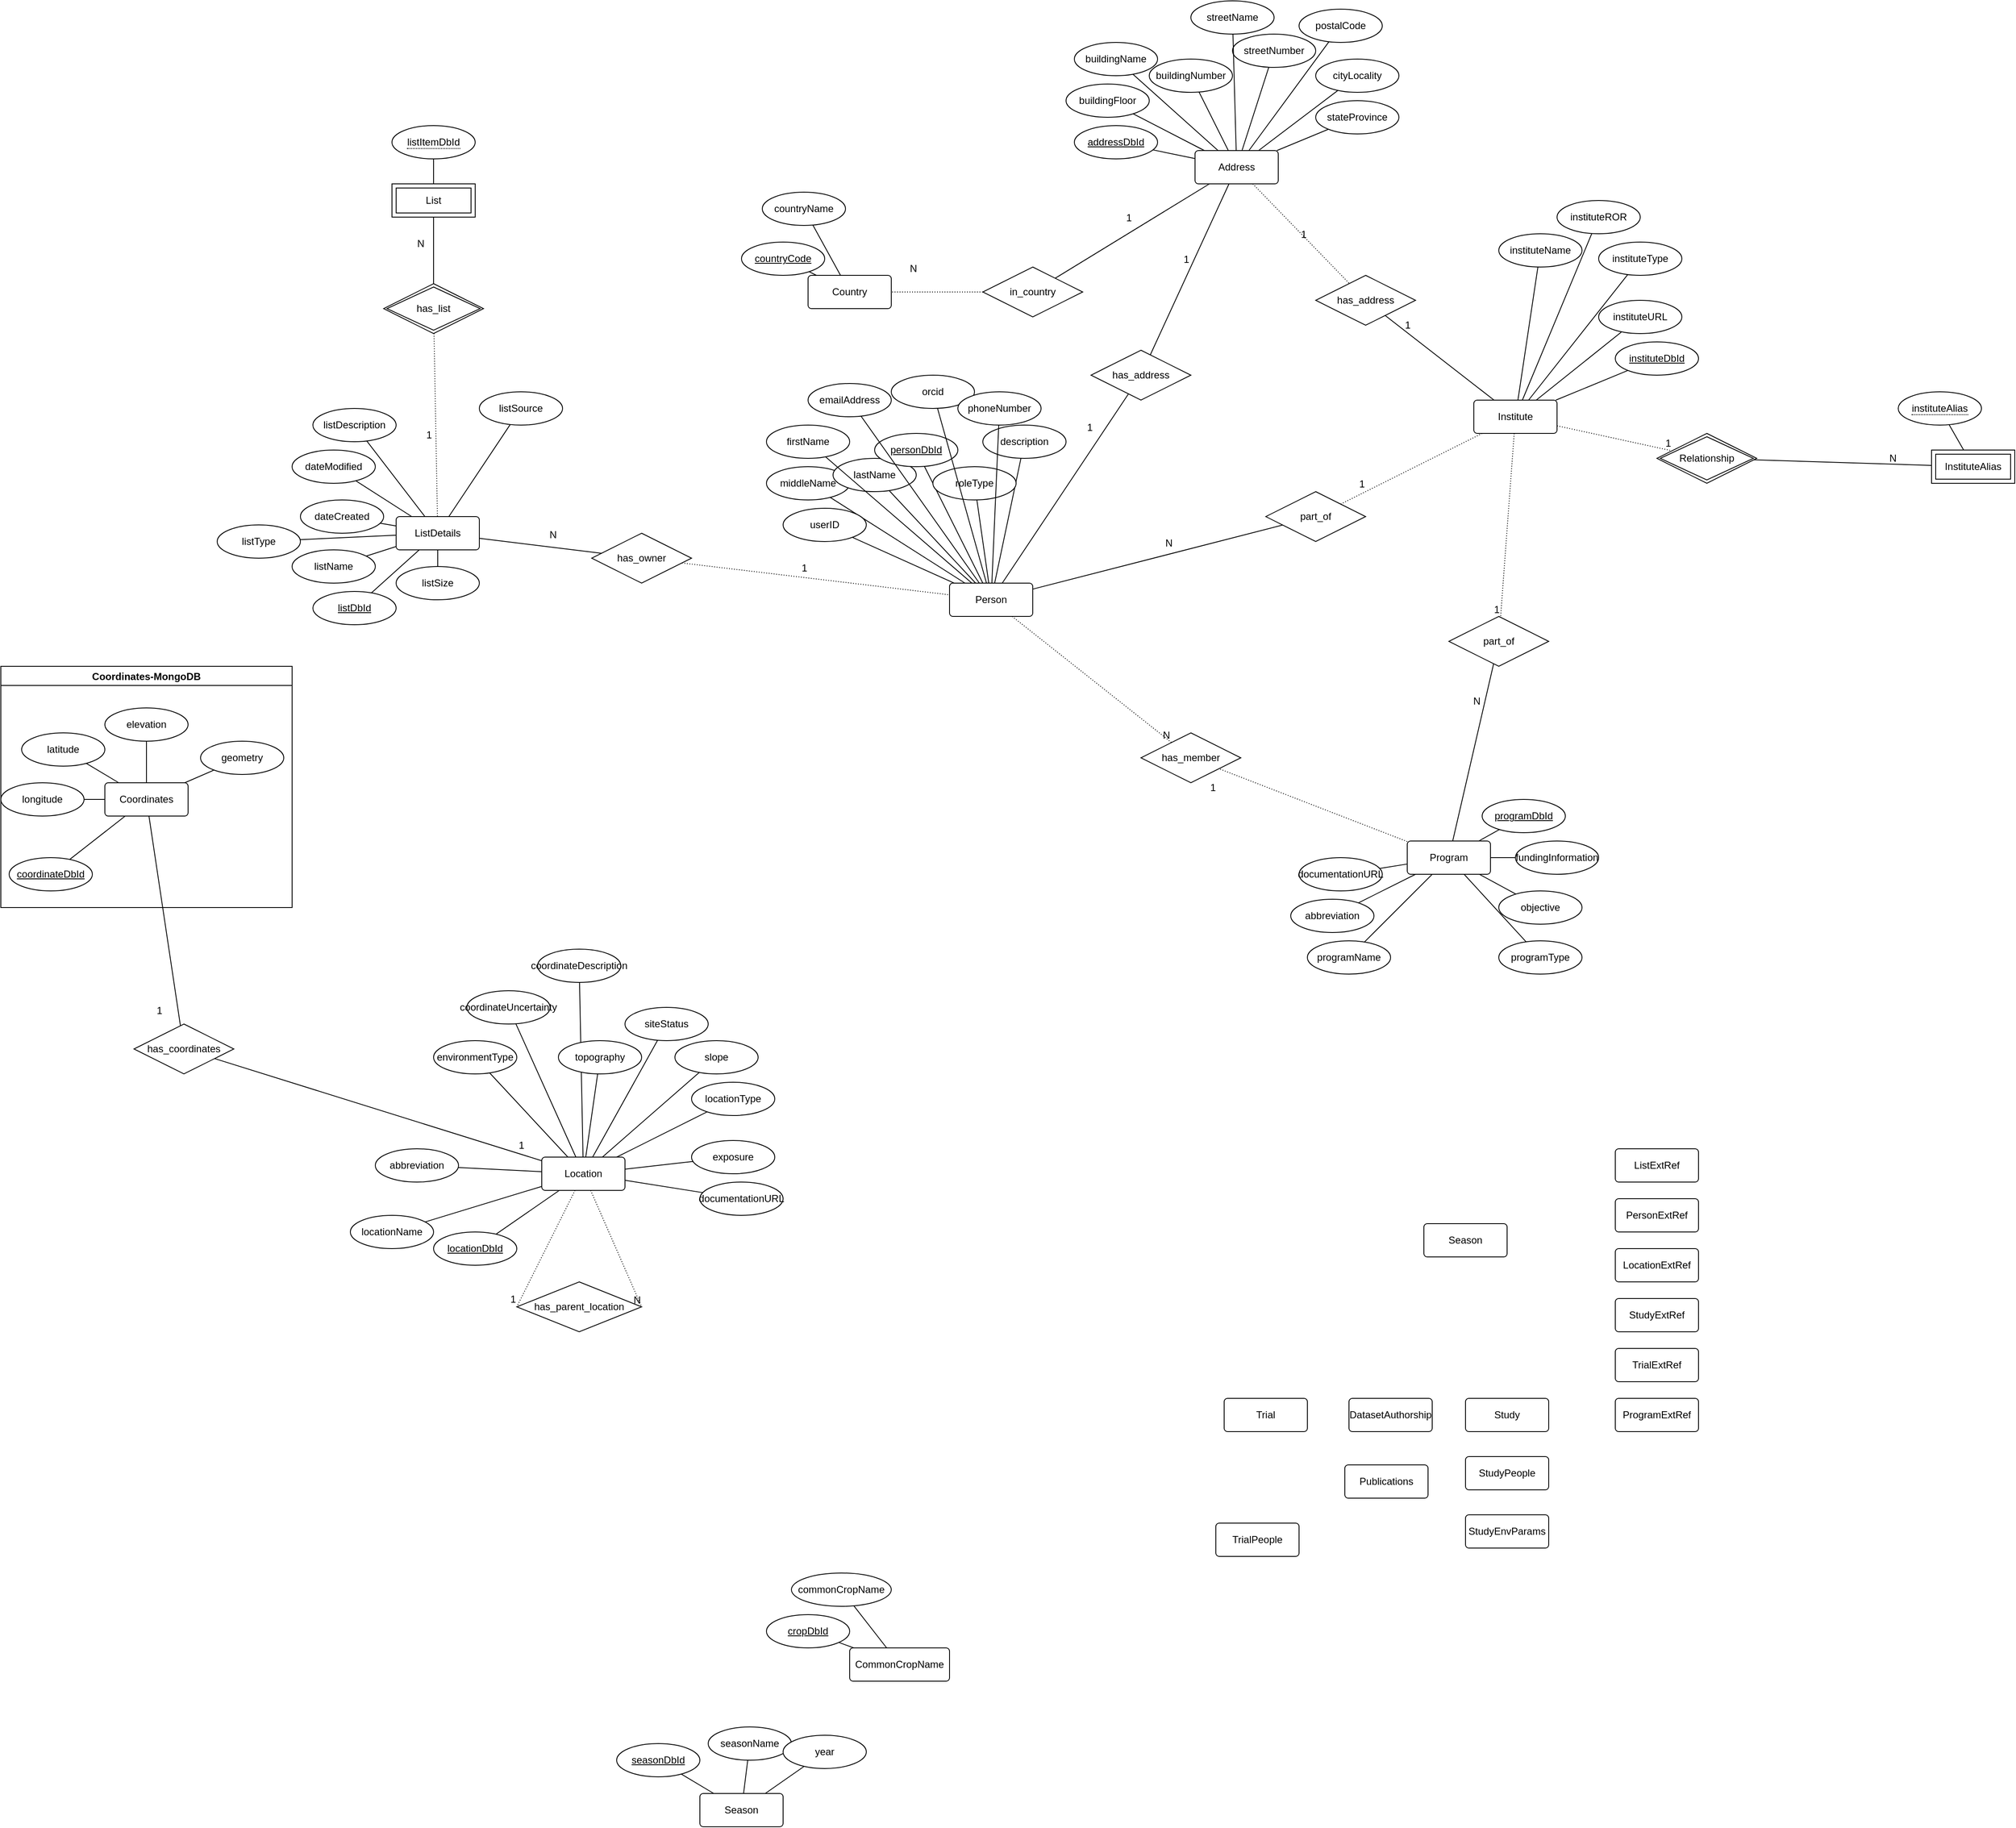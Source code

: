 <mxfile version="22.1.8" type="google">
  <diagram id="R2lEEEUBdFMjLlhIrx00" name="Page-1">
    <mxGraphModel grid="1" page="1" gridSize="10" guides="1" tooltips="1" connect="1" arrows="1" fold="1" pageScale="1" pageWidth="850" pageHeight="1100" math="0" shadow="0" extFonts="Permanent Marker^https://fonts.googleapis.com/css?family=Permanent+Marker">
      <root>
        <mxCell id="0" />
        <mxCell id="1" parent="0" />
        <mxCell id="plB8owl6oJvt0cA6A79a-11" value="PersonExtRef" style="rounded=1;arcSize=10;whiteSpace=wrap;html=1;align=center;" vertex="1" parent="1">
          <mxGeometry x="700" y="480" width="100" height="40" as="geometry" />
        </mxCell>
        <mxCell id="plB8owl6oJvt0cA6A79a-13" value="Season" style="rounded=1;arcSize=10;whiteSpace=wrap;html=1;align=center;" vertex="1" parent="1">
          <mxGeometry x="470" y="510" width="100" height="40" as="geometry" />
        </mxCell>
        <mxCell id="plB8owl6oJvt0cA6A79a-15" value="LocationExtRef" style="rounded=1;arcSize=10;whiteSpace=wrap;html=1;align=center;" vertex="1" parent="1">
          <mxGeometry x="700" y="540" width="100" height="40" as="geometry" />
        </mxCell>
        <mxCell id="plB8owl6oJvt0cA6A79a-18" value="ListExtRef" style="rounded=1;arcSize=10;whiteSpace=wrap;html=1;align=center;" vertex="1" parent="1">
          <mxGeometry x="700" y="420" width="100" height="40" as="geometry" />
        </mxCell>
        <mxCell id="plB8owl6oJvt0cA6A79a-20" value="ProgramExtRef" style="rounded=1;arcSize=10;whiteSpace=wrap;html=1;align=center;" vertex="1" parent="1">
          <mxGeometry x="700" y="720" width="100" height="40" as="geometry" />
        </mxCell>
        <mxCell id="plB8owl6oJvt0cA6A79a-22" value="Trial" style="rounded=1;arcSize=10;whiteSpace=wrap;html=1;align=center;" vertex="1" parent="1">
          <mxGeometry x="230" y="720" width="100" height="40" as="geometry" />
        </mxCell>
        <mxCell id="plB8owl6oJvt0cA6A79a-23" value="TrialExtRef" style="rounded=1;arcSize=10;whiteSpace=wrap;html=1;align=center;" vertex="1" parent="1">
          <mxGeometry x="700" y="660" width="100" height="40" as="geometry" />
        </mxCell>
        <mxCell id="plB8owl6oJvt0cA6A79a-24" value="TrialPeople" style="rounded=1;arcSize=10;whiteSpace=wrap;html=1;align=center;" vertex="1" parent="1">
          <mxGeometry x="220" y="870" width="100" height="40" as="geometry" />
        </mxCell>
        <mxCell id="plB8owl6oJvt0cA6A79a-25" value="DatasetAuthorship" style="rounded=1;arcSize=10;whiteSpace=wrap;html=1;align=center;" vertex="1" parent="1">
          <mxGeometry x="380" y="720" width="100" height="40" as="geometry" />
        </mxCell>
        <mxCell id="plB8owl6oJvt0cA6A79a-26" value="Publications" style="rounded=1;arcSize=10;whiteSpace=wrap;html=1;align=center;" vertex="1" parent="1">
          <mxGeometry x="375" y="800" width="100" height="40" as="geometry" />
        </mxCell>
        <mxCell id="plB8owl6oJvt0cA6A79a-27" value="Study" style="rounded=1;arcSize=10;whiteSpace=wrap;html=1;align=center;" vertex="1" parent="1">
          <mxGeometry x="520" y="720" width="100" height="40" as="geometry" />
        </mxCell>
        <mxCell id="plB8owl6oJvt0cA6A79a-28" value="StudyPeople" style="rounded=1;arcSize=10;whiteSpace=wrap;html=1;align=center;" vertex="1" parent="1">
          <mxGeometry x="520" y="790" width="100" height="40" as="geometry" />
        </mxCell>
        <mxCell id="plB8owl6oJvt0cA6A79a-29" value="StudyEnvParams" style="rounded=1;arcSize=10;whiteSpace=wrap;html=1;align=center;" vertex="1" parent="1">
          <mxGeometry x="520" y="860" width="100" height="40" as="geometry" />
        </mxCell>
        <mxCell id="plB8owl6oJvt0cA6A79a-30" value="StudyExtRef" style="rounded=1;arcSize=10;whiteSpace=wrap;html=1;align=center;" vertex="1" parent="1">
          <mxGeometry x="700" y="600" width="100" height="40" as="geometry" />
        </mxCell>
        <mxCell id="plB8owl6oJvt0cA6A79a-50" value="Relationship" style="shape=rhombus;double=1;perimeter=rhombusPerimeter;whiteSpace=wrap;html=1;align=center;" vertex="1" parent="1">
          <mxGeometry x="750" y="-440" width="120" height="60" as="geometry" />
        </mxCell>
        <mxCell id="plB8owl6oJvt0cA6A79a-62" value="in_country" style="shape=rhombus;perimeter=rhombusPerimeter;whiteSpace=wrap;html=1;align=center;" vertex="1" parent="1">
          <mxGeometry x="-60" y="-640" width="120" height="60" as="geometry" />
        </mxCell>
        <mxCell id="plB8owl6oJvt0cA6A79a-63" value="has_address" style="shape=rhombus;perimeter=rhombusPerimeter;whiteSpace=wrap;html=1;align=center;" vertex="1" parent="1">
          <mxGeometry x="340" y="-630" width="120" height="60" as="geometry" />
        </mxCell>
        <mxCell id="plB8owl6oJvt0cA6A79a-72" value="" style="endArrow=none;html=1;rounded=0;dashed=1;dashPattern=1 2;" edge="1" parent="1" source="plB8owl6oJvt0cA6A79a-62" target="plB8owl6oJvt0cA6A79a-1">
          <mxGeometry relative="1" as="geometry">
            <mxPoint x="22.423" y="-650.709" as="sourcePoint" />
            <mxPoint x="252.58" y="-330" as="targetPoint" />
          </mxGeometry>
        </mxCell>
        <mxCell id="plB8owl6oJvt0cA6A79a-73" value="N" style="resizable=0;html=1;whiteSpace=wrap;align=right;verticalAlign=bottom;" connectable="0" vertex="1" parent="plB8owl6oJvt0cA6A79a-72">
          <mxGeometry x="1" relative="1" as="geometry">
            <mxPoint x="32" y="-20" as="offset" />
          </mxGeometry>
        </mxCell>
        <mxCell id="plB8owl6oJvt0cA6A79a-74" value="" style="endArrow=none;html=1;rounded=0;" edge="1" parent="1" source="plB8owl6oJvt0cA6A79a-62" target="plB8owl6oJvt0cA6A79a-60">
          <mxGeometry relative="1" as="geometry">
            <mxPoint x="340" y="-140" as="sourcePoint" />
            <mxPoint x="500" y="-140" as="targetPoint" />
          </mxGeometry>
        </mxCell>
        <mxCell id="plB8owl6oJvt0cA6A79a-75" value="1" style="resizable=0;html=1;whiteSpace=wrap;align=right;verticalAlign=bottom;" connectable="0" vertex="1" parent="plB8owl6oJvt0cA6A79a-74">
          <mxGeometry x="1" relative="1" as="geometry">
            <mxPoint x="-92" y="50" as="offset" />
          </mxGeometry>
        </mxCell>
        <mxCell id="plB8owl6oJvt0cA6A79a-76" value="" style="endArrow=none;html=1;rounded=0;" edge="1" parent="1" source="plB8owl6oJvt0cA6A79a-50" target="plB8owl6oJvt0cA6A79a-49">
          <mxGeometry relative="1" as="geometry">
            <mxPoint x="820" y="-410.5" as="sourcePoint" />
            <mxPoint x="970" y="-410.5" as="targetPoint" />
          </mxGeometry>
        </mxCell>
        <mxCell id="plB8owl6oJvt0cA6A79a-77" value="N" style="resizable=0;html=1;whiteSpace=wrap;align=right;verticalAlign=bottom;" connectable="0" vertex="1" parent="plB8owl6oJvt0cA6A79a-76">
          <mxGeometry x="1" relative="1" as="geometry">
            <mxPoint x="-40" as="offset" />
          </mxGeometry>
        </mxCell>
        <mxCell id="plB8owl6oJvt0cA6A79a-78" value="" style="endArrow=none;html=1;rounded=0;dashed=1;dashPattern=1 2;" edge="1" parent="1" source="plB8owl6oJvt0cA6A79a-7" target="plB8owl6oJvt0cA6A79a-50">
          <mxGeometry relative="1" as="geometry">
            <mxPoint x="340" y="-140" as="sourcePoint" />
            <mxPoint x="500" y="-140" as="targetPoint" />
          </mxGeometry>
        </mxCell>
        <mxCell id="plB8owl6oJvt0cA6A79a-79" value="1" style="resizable=0;html=1;whiteSpace=wrap;align=right;verticalAlign=bottom;" connectable="0" vertex="1" parent="plB8owl6oJvt0cA6A79a-78">
          <mxGeometry x="1" relative="1" as="geometry" />
        </mxCell>
        <mxCell id="plB8owl6oJvt0cA6A79a-93" value="" style="endArrow=none;html=1;rounded=0;" edge="1" parent="1" source="plB8owl6oJvt0cA6A79a-10" target="plB8owl6oJvt0cA6A79a-125">
          <mxGeometry relative="1" as="geometry">
            <mxPoint x="194" y="-553" as="sourcePoint" />
            <mxPoint x="140" y="-530" as="targetPoint" />
          </mxGeometry>
        </mxCell>
        <mxCell id="plB8owl6oJvt0cA6A79a-94" value="1" style="resizable=0;html=1;whiteSpace=wrap;align=right;verticalAlign=bottom;" connectable="0" vertex="1" parent="plB8owl6oJvt0cA6A79a-93">
          <mxGeometry x="1" relative="1" as="geometry">
            <mxPoint x="-42" y="49" as="offset" />
          </mxGeometry>
        </mxCell>
        <mxCell id="plB8owl6oJvt0cA6A79a-95" value="" style="endArrow=none;html=1;rounded=0;" edge="1" parent="1" source="plB8owl6oJvt0cA6A79a-7" target="plB8owl6oJvt0cA6A79a-63">
          <mxGeometry relative="1" as="geometry">
            <mxPoint x="403" y="-586" as="sourcePoint" />
            <mxPoint x="298" y="-650" as="targetPoint" />
          </mxGeometry>
        </mxCell>
        <mxCell id="plB8owl6oJvt0cA6A79a-96" value="1" style="resizable=0;html=1;whiteSpace=wrap;align=right;verticalAlign=bottom;" connectable="0" vertex="1" parent="plB8owl6oJvt0cA6A79a-95">
          <mxGeometry x="1" relative="1" as="geometry">
            <mxPoint x="32" y="20" as="offset" />
          </mxGeometry>
        </mxCell>
        <mxCell id="plB8owl6oJvt0cA6A79a-111" value="" style="endArrow=none;html=1;rounded=0;dashed=1;dashPattern=1 2;" edge="1" parent="1" source="plB8owl6oJvt0cA6A79a-60" target="plB8owl6oJvt0cA6A79a-63">
          <mxGeometry relative="1" as="geometry">
            <mxPoint x="340" y="-50" as="sourcePoint" />
            <mxPoint x="350" y="-520" as="targetPoint" />
          </mxGeometry>
        </mxCell>
        <mxCell id="plB8owl6oJvt0cA6A79a-112" value="1" style="resizable=0;html=1;whiteSpace=wrap;align=right;verticalAlign=bottom;" connectable="0" vertex="1" parent="plB8owl6oJvt0cA6A79a-111">
          <mxGeometry x="1" relative="1" as="geometry">
            <mxPoint x="-50" y="-50" as="offset" />
          </mxGeometry>
        </mxCell>
        <mxCell id="plB8owl6oJvt0cA6A79a-124" value="part_of" style="shape=rhombus;perimeter=rhombusPerimeter;whiteSpace=wrap;html=1;align=center;" vertex="1" parent="1">
          <mxGeometry x="280" y="-370" width="120" height="60" as="geometry" />
        </mxCell>
        <mxCell id="plB8owl6oJvt0cA6A79a-125" value="has_address" style="shape=rhombus;perimeter=rhombusPerimeter;whiteSpace=wrap;html=1;align=center;" vertex="1" parent="1">
          <mxGeometry x="70" y="-540" width="120" height="60" as="geometry" />
        </mxCell>
        <mxCell id="plB8owl6oJvt0cA6A79a-126" value="" style="endArrow=none;html=1;rounded=0;" edge="1" parent="1" source="plB8owl6oJvt0cA6A79a-125" target="plB8owl6oJvt0cA6A79a-60">
          <mxGeometry relative="1" as="geometry">
            <mxPoint x="107" y="-440" as="sourcePoint" />
            <mxPoint x="182" y="-529" as="targetPoint" />
          </mxGeometry>
        </mxCell>
        <mxCell id="plB8owl6oJvt0cA6A79a-127" value="1" style="resizable=0;html=1;whiteSpace=wrap;align=right;verticalAlign=bottom;" connectable="0" vertex="1" parent="plB8owl6oJvt0cA6A79a-126">
          <mxGeometry x="1" relative="1" as="geometry">
            <mxPoint x="-46" y="100" as="offset" />
          </mxGeometry>
        </mxCell>
        <mxCell id="plB8owl6oJvt0cA6A79a-130" value="" style="endArrow=none;html=1;rounded=0;" edge="1" parent="1" source="plB8owl6oJvt0cA6A79a-10" target="plB8owl6oJvt0cA6A79a-124">
          <mxGeometry relative="1" as="geometry">
            <mxPoint x="160" y="-80" as="sourcePoint" />
            <mxPoint x="320" y="-80" as="targetPoint" />
          </mxGeometry>
        </mxCell>
        <mxCell id="plB8owl6oJvt0cA6A79a-131" value="N" style="resizable=0;html=1;whiteSpace=wrap;align=right;verticalAlign=bottom;" connectable="0" vertex="1" parent="plB8owl6oJvt0cA6A79a-130">
          <mxGeometry x="1" relative="1" as="geometry">
            <mxPoint x="-131" y="30" as="offset" />
          </mxGeometry>
        </mxCell>
        <mxCell id="plB8owl6oJvt0cA6A79a-182" value="has_coordinates" style="shape=rhombus;perimeter=rhombusPerimeter;whiteSpace=wrap;html=1;align=center;" vertex="1" parent="1">
          <mxGeometry x="-1080" y="270" width="120" height="60" as="geometry" />
        </mxCell>
        <mxCell id="plB8owl6oJvt0cA6A79a-183" value="" style="endArrow=none;html=1;rounded=0;" edge="1" parent="1" source="plB8owl6oJvt0cA6A79a-182" target="plB8owl6oJvt0cA6A79a-14">
          <mxGeometry relative="1" as="geometry">
            <mxPoint x="-740" y="100" as="sourcePoint" />
            <mxPoint x="-580" y="100" as="targetPoint" />
          </mxGeometry>
        </mxCell>
        <mxCell id="plB8owl6oJvt0cA6A79a-184" value="1" style="resizable=0;html=1;whiteSpace=wrap;align=right;verticalAlign=bottom;" connectable="0" vertex="1" parent="plB8owl6oJvt0cA6A79a-183">
          <mxGeometry x="1" relative="1" as="geometry">
            <mxPoint x="-20" y="-10" as="offset" />
          </mxGeometry>
        </mxCell>
        <mxCell id="plB8owl6oJvt0cA6A79a-185" value="" style="endArrow=none;html=1;rounded=0;" edge="1" parent="1" source="plB8owl6oJvt0cA6A79a-156" target="plB8owl6oJvt0cA6A79a-182">
          <mxGeometry relative="1" as="geometry">
            <mxPoint x="-757" y="353" as="sourcePoint" />
            <mxPoint x="-590" y="420" as="targetPoint" />
          </mxGeometry>
        </mxCell>
        <mxCell id="plB8owl6oJvt0cA6A79a-186" value="1" style="resizable=0;html=1;whiteSpace=wrap;align=right;verticalAlign=bottom;" connectable="0" vertex="1" parent="plB8owl6oJvt0cA6A79a-185">
          <mxGeometry x="1" relative="1" as="geometry">
            <mxPoint x="-20" y="-10" as="offset" />
          </mxGeometry>
        </mxCell>
        <mxCell id="plB8owl6oJvt0cA6A79a-187" value="Coordinates-MongoDB" style="swimlane;" vertex="1" parent="1">
          <mxGeometry x="-1240" y="-160" width="350" height="290" as="geometry" />
        </mxCell>
        <mxCell id="plB8owl6oJvt0cA6A79a-156" value="Coordinates" style="rounded=1;arcSize=10;whiteSpace=wrap;html=1;align=center;" vertex="1" parent="plB8owl6oJvt0cA6A79a-187">
          <mxGeometry x="125" y="140" width="100" height="40" as="geometry" />
        </mxCell>
        <mxCell id="plB8owl6oJvt0cA6A79a-157" value="coordinateDbId" style="ellipse;whiteSpace=wrap;html=1;align=center;fontStyle=4;" vertex="1" parent="plB8owl6oJvt0cA6A79a-187">
          <mxGeometry x="10" y="230" width="100" height="40" as="geometry" />
        </mxCell>
        <mxCell id="plB8owl6oJvt0cA6A79a-177" value="" style="endArrow=none;html=1;rounded=0;" edge="1" parent="plB8owl6oJvt0cA6A79a-187" source="plB8owl6oJvt0cA6A79a-156" target="plB8owl6oJvt0cA6A79a-157">
          <mxGeometry relative="1" as="geometry">
            <mxPoint x="-292" y="530" as="sourcePoint" />
            <mxPoint x="-198" y="760" as="targetPoint" />
          </mxGeometry>
        </mxCell>
        <mxCell id="plB8owl6oJvt0cA6A79a-152" value="longitude" style="ellipse;whiteSpace=wrap;html=1;align=center;" vertex="1" parent="plB8owl6oJvt0cA6A79a-187">
          <mxGeometry y="140" width="100" height="40" as="geometry" />
        </mxCell>
        <mxCell id="plB8owl6oJvt0cA6A79a-178" value="" style="endArrow=none;html=1;rounded=0;" edge="1" parent="plB8owl6oJvt0cA6A79a-187" source="plB8owl6oJvt0cA6A79a-156" target="plB8owl6oJvt0cA6A79a-152">
          <mxGeometry relative="1" as="geometry">
            <mxPoint x="140" y="450" as="sourcePoint" />
            <mxPoint x="100" y="450" as="targetPoint" />
          </mxGeometry>
        </mxCell>
        <mxCell id="plB8owl6oJvt0cA6A79a-158" value="latitude" style="ellipse;whiteSpace=wrap;html=1;align=center;" vertex="1" parent="plB8owl6oJvt0cA6A79a-187">
          <mxGeometry x="25" y="80" width="100" height="40" as="geometry" />
        </mxCell>
        <mxCell id="plB8owl6oJvt0cA6A79a-179" value="" style="endArrow=none;html=1;rounded=0;" edge="1" parent="plB8owl6oJvt0cA6A79a-187" source="plB8owl6oJvt0cA6A79a-156" target="plB8owl6oJvt0cA6A79a-158">
          <mxGeometry relative="1" as="geometry">
            <mxPoint x="150" y="460" as="sourcePoint" />
            <mxPoint x="110" y="460" as="targetPoint" />
          </mxGeometry>
        </mxCell>
        <mxCell id="plB8owl6oJvt0cA6A79a-159" value="elevation" style="ellipse;whiteSpace=wrap;html=1;align=center;" vertex="1" parent="plB8owl6oJvt0cA6A79a-187">
          <mxGeometry x="125" y="50" width="100" height="40" as="geometry" />
        </mxCell>
        <mxCell id="plB8owl6oJvt0cA6A79a-180" value="" style="endArrow=none;html=1;rounded=0;" edge="1" parent="plB8owl6oJvt0cA6A79a-187" source="plB8owl6oJvt0cA6A79a-156" target="plB8owl6oJvt0cA6A79a-159">
          <mxGeometry relative="1" as="geometry">
            <mxPoint x="210" y="470" as="sourcePoint" />
            <mxPoint x="170" y="470" as="targetPoint" />
          </mxGeometry>
        </mxCell>
        <mxCell id="plB8owl6oJvt0cA6A79a-160" value="geometry" style="ellipse;whiteSpace=wrap;html=1;align=center;" vertex="1" parent="plB8owl6oJvt0cA6A79a-187">
          <mxGeometry x="240" y="90" width="100" height="40" as="geometry" />
        </mxCell>
        <mxCell id="plB8owl6oJvt0cA6A79a-181" value="" style="endArrow=none;html=1;rounded=0;" edge="1" parent="plB8owl6oJvt0cA6A79a-187" source="plB8owl6oJvt0cA6A79a-160" target="plB8owl6oJvt0cA6A79a-156">
          <mxGeometry relative="1" as="geometry">
            <mxPoint x="220" y="480" as="sourcePoint" />
            <mxPoint x="180" y="480" as="targetPoint" />
          </mxGeometry>
        </mxCell>
        <mxCell id="plB8owl6oJvt0cA6A79a-189" value="" style="group" connectable="0" vertex="1" parent="1">
          <mxGeometry x="-820" y="150" width="520" height="490" as="geometry" />
        </mxCell>
        <mxCell id="plB8owl6oJvt0cA6A79a-14" value="Location" style="rounded=1;arcSize=10;whiteSpace=wrap;html=1;align=center;" vertex="1" parent="plB8owl6oJvt0cA6A79a-189">
          <mxGeometry x="230" y="280" width="100" height="40" as="geometry" />
        </mxCell>
        <mxCell id="plB8owl6oJvt0cA6A79a-141" value="locationDbId" style="ellipse;whiteSpace=wrap;html=1;align=center;fontStyle=4;" vertex="1" parent="plB8owl6oJvt0cA6A79a-189">
          <mxGeometry x="100" y="370" width="100" height="40" as="geometry" />
        </mxCell>
        <mxCell id="plB8owl6oJvt0cA6A79a-142" value="locationName" style="ellipse;whiteSpace=wrap;html=1;align=center;" vertex="1" parent="plB8owl6oJvt0cA6A79a-189">
          <mxGeometry y="350" width="100" height="40" as="geometry" />
        </mxCell>
        <mxCell id="plB8owl6oJvt0cA6A79a-143" value="abbreviation" style="ellipse;whiteSpace=wrap;html=1;align=center;" vertex="1" parent="plB8owl6oJvt0cA6A79a-189">
          <mxGeometry x="30" y="270" width="100" height="40" as="geometry" />
        </mxCell>
        <mxCell id="plB8owl6oJvt0cA6A79a-144" value="coordinateDescription" style="ellipse;whiteSpace=wrap;html=1;align=center;" vertex="1" parent="plB8owl6oJvt0cA6A79a-189">
          <mxGeometry x="225" y="30" width="100" height="40" as="geometry" />
        </mxCell>
        <mxCell id="plB8owl6oJvt0cA6A79a-146" value="slope" style="ellipse;whiteSpace=wrap;html=1;align=center;" vertex="1" parent="plB8owl6oJvt0cA6A79a-189">
          <mxGeometry x="390" y="140" width="100" height="40" as="geometry" />
        </mxCell>
        <mxCell id="plB8owl6oJvt0cA6A79a-147" value="siteStatus" style="ellipse;whiteSpace=wrap;html=1;align=center;" vertex="1" parent="plB8owl6oJvt0cA6A79a-189">
          <mxGeometry x="330" y="100" width="100" height="40" as="geometry" />
        </mxCell>
        <mxCell id="plB8owl6oJvt0cA6A79a-148" value="locationType" style="ellipse;whiteSpace=wrap;html=1;align=center;" vertex="1" parent="plB8owl6oJvt0cA6A79a-189">
          <mxGeometry x="410" y="190" width="100" height="40" as="geometry" />
        </mxCell>
        <mxCell id="plB8owl6oJvt0cA6A79a-149" value="exposure" style="ellipse;whiteSpace=wrap;html=1;align=center;" vertex="1" parent="plB8owl6oJvt0cA6A79a-189">
          <mxGeometry x="410" y="260" width="100" height="40" as="geometry" />
        </mxCell>
        <mxCell id="plB8owl6oJvt0cA6A79a-150" value="environmentType" style="ellipse;whiteSpace=wrap;html=1;align=center;" vertex="1" parent="plB8owl6oJvt0cA6A79a-189">
          <mxGeometry x="100" y="140" width="100" height="40" as="geometry" />
        </mxCell>
        <mxCell id="plB8owl6oJvt0cA6A79a-151" value="documentationURL" style="ellipse;whiteSpace=wrap;html=1;align=center;" vertex="1" parent="plB8owl6oJvt0cA6A79a-189">
          <mxGeometry x="420" y="310" width="100" height="40" as="geometry" />
        </mxCell>
        <mxCell id="plB8owl6oJvt0cA6A79a-153" value="coordinateUncertainty" style="ellipse;whiteSpace=wrap;html=1;align=center;" vertex="1" parent="plB8owl6oJvt0cA6A79a-189">
          <mxGeometry x="140" y="80" width="100" height="40" as="geometry" />
        </mxCell>
        <mxCell id="plB8owl6oJvt0cA6A79a-154" value="has_parent_location" style="shape=rhombus;perimeter=rhombusPerimeter;whiteSpace=wrap;html=1;align=center;" vertex="1" parent="plB8owl6oJvt0cA6A79a-189">
          <mxGeometry x="200" y="430" width="150" height="60" as="geometry" />
        </mxCell>
        <mxCell id="plB8owl6oJvt0cA6A79a-161" value="" style="endArrow=none;html=1;rounded=0;" edge="1" parent="plB8owl6oJvt0cA6A79a-189" source="plB8owl6oJvt0cA6A79a-141" target="plB8owl6oJvt0cA6A79a-14">
          <mxGeometry relative="1" as="geometry">
            <mxPoint x="218" y="-273" as="sourcePoint" />
            <mxPoint x="257" y="-250" as="targetPoint" />
          </mxGeometry>
        </mxCell>
        <mxCell id="plB8owl6oJvt0cA6A79a-162" value="" style="endArrow=none;html=1;rounded=0;" edge="1" parent="plB8owl6oJvt0cA6A79a-189" source="plB8owl6oJvt0cA6A79a-142" target="plB8owl6oJvt0cA6A79a-14">
          <mxGeometry relative="1" as="geometry">
            <mxPoint x="160" y="272" as="sourcePoint" />
            <mxPoint x="240" y="295" as="targetPoint" />
          </mxGeometry>
        </mxCell>
        <mxCell id="plB8owl6oJvt0cA6A79a-163" value="" style="endArrow=none;html=1;rounded=0;" edge="1" parent="plB8owl6oJvt0cA6A79a-189" source="plB8owl6oJvt0cA6A79a-143" target="plB8owl6oJvt0cA6A79a-14">
          <mxGeometry relative="1" as="geometry">
            <mxPoint x="155" y="217" as="sourcePoint" />
            <mxPoint x="261" y="290" as="targetPoint" />
          </mxGeometry>
        </mxCell>
        <mxCell id="plB8owl6oJvt0cA6A79a-164" value="" style="endArrow=none;html=1;rounded=0;" edge="1" parent="plB8owl6oJvt0cA6A79a-189" source="plB8owl6oJvt0cA6A79a-144" target="plB8owl6oJvt0cA6A79a-14">
          <mxGeometry relative="1" as="geometry">
            <mxPoint x="157" y="159" as="sourcePoint" />
            <mxPoint x="272" y="290" as="targetPoint" />
          </mxGeometry>
        </mxCell>
        <mxCell id="plB8owl6oJvt0cA6A79a-165" value="" style="endArrow=none;html=1;rounded=0;" edge="1" parent="plB8owl6oJvt0cA6A79a-189" source="plB8owl6oJvt0cA6A79a-149" target="plB8owl6oJvt0cA6A79a-14">
          <mxGeometry relative="1" as="geometry">
            <mxPoint x="199" y="100" as="sourcePoint" />
            <mxPoint x="281" y="290" as="targetPoint" />
          </mxGeometry>
        </mxCell>
        <mxCell id="plB8owl6oJvt0cA6A79a-166" value="" style="endArrow=none;html=1;rounded=0;" edge="1" parent="plB8owl6oJvt0cA6A79a-189" source="plB8owl6oJvt0cA6A79a-153" target="plB8owl6oJvt0cA6A79a-14">
          <mxGeometry relative="1" as="geometry">
            <mxPoint x="272" y="160" as="sourcePoint" />
            <mxPoint x="288" y="290" as="targetPoint" />
          </mxGeometry>
        </mxCell>
        <mxCell id="plB8owl6oJvt0cA6A79a-167" value="" style="endArrow=none;html=1;rounded=0;" edge="1" parent="plB8owl6oJvt0cA6A79a-189" source="plB8owl6oJvt0cA6A79a-151" target="plB8owl6oJvt0cA6A79a-14">
          <mxGeometry relative="1" as="geometry">
            <mxPoint x="271" y="60" as="sourcePoint" />
            <mxPoint x="289" y="290" as="targetPoint" />
          </mxGeometry>
        </mxCell>
        <mxCell id="plB8owl6oJvt0cA6A79a-168" value="" style="endArrow=none;html=1;rounded=0;" edge="1" parent="plB8owl6oJvt0cA6A79a-189" source="plB8owl6oJvt0cA6A79a-150" target="plB8owl6oJvt0cA6A79a-14">
          <mxGeometry relative="1" as="geometry">
            <mxPoint x="326" y="110" as="sourcePoint" />
            <mxPoint x="294" y="290" as="targetPoint" />
          </mxGeometry>
        </mxCell>
        <mxCell id="plB8owl6oJvt0cA6A79a-170" value="" style="endArrow=none;html=1;rounded=0;" edge="1" parent="plB8owl6oJvt0cA6A79a-189" source="plB8owl6oJvt0cA6A79a-147" target="plB8owl6oJvt0cA6A79a-14">
          <mxGeometry relative="1" as="geometry">
            <mxPoint x="384" y="247" as="sourcePoint" />
            <mxPoint x="320" y="290" as="targetPoint" />
          </mxGeometry>
        </mxCell>
        <mxCell id="plB8owl6oJvt0cA6A79a-171" value="" style="endArrow=none;html=1;rounded=0;" edge="1" parent="plB8owl6oJvt0cA6A79a-189" source="plB8owl6oJvt0cA6A79a-146" target="plB8owl6oJvt0cA6A79a-14">
          <mxGeometry relative="1" as="geometry">
            <mxPoint x="542" y="223" as="sourcePoint" />
            <mxPoint x="340" y="293" as="targetPoint" />
          </mxGeometry>
        </mxCell>
        <mxCell id="plB8owl6oJvt0cA6A79a-172" value="" style="endArrow=none;html=1;rounded=0;" edge="1" parent="plB8owl6oJvt0cA6A79a-189" source="plB8owl6oJvt0cA6A79a-148" target="plB8owl6oJvt0cA6A79a-14">
          <mxGeometry relative="1" as="geometry">
            <mxPoint x="550" y="310" as="sourcePoint" />
            <mxPoint x="340" y="310" as="targetPoint" />
          </mxGeometry>
        </mxCell>
        <mxCell id="plB8owl6oJvt0cA6A79a-173" value="" style="endArrow=none;html=1;rounded=0;dashed=1;dashPattern=1 2;entryX=0;entryY=0.5;entryDx=0;entryDy=0;" edge="1" parent="plB8owl6oJvt0cA6A79a-189" source="plB8owl6oJvt0cA6A79a-14" target="plB8owl6oJvt0cA6A79a-154">
          <mxGeometry relative="1" as="geometry">
            <mxPoint x="210" y="340" as="sourcePoint" />
            <mxPoint x="740" y="-30" as="targetPoint" />
          </mxGeometry>
        </mxCell>
        <mxCell id="plB8owl6oJvt0cA6A79a-174" value="1" style="resizable=0;html=1;whiteSpace=wrap;align=right;verticalAlign=bottom;" connectable="0" vertex="1" parent="plB8owl6oJvt0cA6A79a-173">
          <mxGeometry x="1" relative="1" as="geometry" />
        </mxCell>
        <mxCell id="plB8owl6oJvt0cA6A79a-175" value="" style="endArrow=none;html=1;rounded=0;dashed=1;dashPattern=1 2;entryX=1;entryY=0.5;entryDx=0;entryDy=0;" edge="1" parent="plB8owl6oJvt0cA6A79a-189" source="plB8owl6oJvt0cA6A79a-14" target="plB8owl6oJvt0cA6A79a-154">
          <mxGeometry relative="1" as="geometry">
            <mxPoint x="580" y="-30" as="sourcePoint" />
            <mxPoint x="740" y="-30" as="targetPoint" />
          </mxGeometry>
        </mxCell>
        <mxCell id="plB8owl6oJvt0cA6A79a-176" value="N" style="resizable=0;html=1;whiteSpace=wrap;align=right;verticalAlign=bottom;" connectable="0" vertex="1" parent="plB8owl6oJvt0cA6A79a-175">
          <mxGeometry x="1" relative="1" as="geometry" />
        </mxCell>
        <mxCell id="plB8owl6oJvt0cA6A79a-145" value="topography" style="ellipse;whiteSpace=wrap;html=1;align=center;" vertex="1" parent="plB8owl6oJvt0cA6A79a-189">
          <mxGeometry x="250" y="140" width="100" height="40" as="geometry" />
        </mxCell>
        <mxCell id="plB8owl6oJvt0cA6A79a-169" value="" style="endArrow=none;html=1;rounded=0;" edge="1" parent="plB8owl6oJvt0cA6A79a-189" source="plB8owl6oJvt0cA6A79a-145" target="plB8owl6oJvt0cA6A79a-14">
          <mxGeometry relative="1" as="geometry">
            <mxPoint x="449" y="129" as="sourcePoint" />
            <mxPoint x="308" y="290" as="targetPoint" />
          </mxGeometry>
        </mxCell>
        <mxCell id="plB8owl6oJvt0cA6A79a-190" value="" style="group" connectable="0" vertex="1" parent="1">
          <mxGeometry x="-500" y="1115" width="300" height="120" as="geometry" />
        </mxCell>
        <mxCell id="plB8owl6oJvt0cA6A79a-12" value="Season" style="rounded=1;arcSize=10;whiteSpace=wrap;html=1;align=center;" vertex="1" parent="plB8owl6oJvt0cA6A79a-190">
          <mxGeometry x="100" y="80" width="100" height="40" as="geometry" />
        </mxCell>
        <mxCell id="plB8owl6oJvt0cA6A79a-134" value="seasonDbId" style="ellipse;whiteSpace=wrap;html=1;align=center;fontStyle=4;" vertex="1" parent="plB8owl6oJvt0cA6A79a-190">
          <mxGeometry y="20" width="100" height="40" as="geometry" />
        </mxCell>
        <mxCell id="plB8owl6oJvt0cA6A79a-136" value="seasonName" style="ellipse;whiteSpace=wrap;html=1;align=center;" vertex="1" parent="plB8owl6oJvt0cA6A79a-190">
          <mxGeometry x="110" width="100" height="40" as="geometry" />
        </mxCell>
        <mxCell id="plB8owl6oJvt0cA6A79a-137" value="year" style="ellipse;whiteSpace=wrap;html=1;align=center;" vertex="1" parent="plB8owl6oJvt0cA6A79a-190">
          <mxGeometry x="200" y="10" width="100" height="40" as="geometry" />
        </mxCell>
        <mxCell id="plB8owl6oJvt0cA6A79a-138" value="" style="endArrow=none;html=1;rounded=0;" edge="1" parent="plB8owl6oJvt0cA6A79a-190" source="plB8owl6oJvt0cA6A79a-134" target="plB8owl6oJvt0cA6A79a-12">
          <mxGeometry relative="1" as="geometry">
            <mxPoint x="55" y="-156" as="sourcePoint" />
            <mxPoint x="94" y="-105" as="targetPoint" />
          </mxGeometry>
        </mxCell>
        <mxCell id="plB8owl6oJvt0cA6A79a-139" value="" style="endArrow=none;html=1;rounded=0;" edge="1" parent="plB8owl6oJvt0cA6A79a-190" source="plB8owl6oJvt0cA6A79a-136" target="plB8owl6oJvt0cA6A79a-12">
          <mxGeometry relative="1" as="geometry">
            <mxPoint x="88" y="67" as="sourcePoint" />
            <mxPoint x="127" y="90" as="targetPoint" />
          </mxGeometry>
        </mxCell>
        <mxCell id="plB8owl6oJvt0cA6A79a-140" value="" style="endArrow=none;html=1;rounded=0;" edge="1" parent="plB8owl6oJvt0cA6A79a-190" source="plB8owl6oJvt0cA6A79a-137" target="plB8owl6oJvt0cA6A79a-12">
          <mxGeometry relative="1" as="geometry">
            <mxPoint x="168" y="50" as="sourcePoint" />
            <mxPoint x="163" y="90" as="targetPoint" />
          </mxGeometry>
        </mxCell>
        <mxCell id="plB8owl6oJvt0cA6A79a-191" value="" style="group" connectable="0" vertex="1" parent="1">
          <mxGeometry x="-320" y="930" width="220" height="130" as="geometry" />
        </mxCell>
        <mxCell id="plB8owl6oJvt0cA6A79a-9" value="CommonCropName" style="rounded=1;arcSize=10;whiteSpace=wrap;html=1;align=center;" vertex="1" parent="plB8owl6oJvt0cA6A79a-191">
          <mxGeometry x="100" y="90" width="120" height="40" as="geometry" />
        </mxCell>
        <mxCell id="plB8owl6oJvt0cA6A79a-97" value="commonCropName" style="ellipse;whiteSpace=wrap;html=1;align=center;" vertex="1" parent="plB8owl6oJvt0cA6A79a-191">
          <mxGeometry x="30" width="120" height="40" as="geometry" />
        </mxCell>
        <mxCell id="plB8owl6oJvt0cA6A79a-98" value="cropDbId" style="ellipse;whiteSpace=wrap;html=1;align=center;fontStyle=4;" vertex="1" parent="plB8owl6oJvt0cA6A79a-191">
          <mxGeometry y="50" width="100" height="40" as="geometry" />
        </mxCell>
        <mxCell id="plB8owl6oJvt0cA6A79a-99" value="" style="endArrow=none;html=1;rounded=0;" edge="1" parent="plB8owl6oJvt0cA6A79a-191" source="plB8owl6oJvt0cA6A79a-97" target="plB8owl6oJvt0cA6A79a-9">
          <mxGeometry relative="1" as="geometry">
            <mxPoint x="306" y="-137" as="sourcePoint" />
            <mxPoint x="339" y="-77" as="targetPoint" />
          </mxGeometry>
        </mxCell>
        <mxCell id="plB8owl6oJvt0cA6A79a-100" value="" style="endArrow=none;html=1;rounded=0;" edge="1" parent="plB8owl6oJvt0cA6A79a-191" source="plB8owl6oJvt0cA6A79a-98" target="plB8owl6oJvt0cA6A79a-9">
          <mxGeometry relative="1" as="geometry">
            <mxPoint x="115" y="49" as="sourcePoint" />
            <mxPoint x="154" y="100" as="targetPoint" />
          </mxGeometry>
        </mxCell>
        <mxCell id="plB8owl6oJvt0cA6A79a-193" value="" style="group" connectable="0" vertex="1" parent="1">
          <mxGeometry x="-350" y="-730" width="180" height="140" as="geometry" />
        </mxCell>
        <mxCell id="plB8owl6oJvt0cA6A79a-1" value="Country" style="rounded=1;arcSize=10;whiteSpace=wrap;html=1;align=center;" vertex="1" parent="plB8owl6oJvt0cA6A79a-193">
          <mxGeometry x="80" y="100" width="100" height="40" as="geometry" />
        </mxCell>
        <mxCell id="plB8owl6oJvt0cA6A79a-2" value="countryCode" style="ellipse;whiteSpace=wrap;html=1;align=center;fontStyle=4;" vertex="1" parent="plB8owl6oJvt0cA6A79a-193">
          <mxGeometry y="60" width="100" height="40" as="geometry" />
        </mxCell>
        <mxCell id="plB8owl6oJvt0cA6A79a-4" value="countryName" style="ellipse;whiteSpace=wrap;html=1;align=center;" vertex="1" parent="plB8owl6oJvt0cA6A79a-193">
          <mxGeometry x="25" width="100" height="40" as="geometry" />
        </mxCell>
        <mxCell id="plB8owl6oJvt0cA6A79a-5" value="" style="endArrow=none;html=1;rounded=0;" edge="1" parent="plB8owl6oJvt0cA6A79a-193" source="plB8owl6oJvt0cA6A79a-2" target="plB8owl6oJvt0cA6A79a-1">
          <mxGeometry relative="1" as="geometry">
            <mxPoint x="300" y="680" as="sourcePoint" />
            <mxPoint x="460" y="680" as="targetPoint" />
          </mxGeometry>
        </mxCell>
        <mxCell id="plB8owl6oJvt0cA6A79a-6" value="" style="endArrow=none;html=1;rounded=0;" edge="1" parent="plB8owl6oJvt0cA6A79a-193" source="plB8owl6oJvt0cA6A79a-4" target="plB8owl6oJvt0cA6A79a-1">
          <mxGeometry relative="1" as="geometry">
            <mxPoint x="70" y="110" as="sourcePoint" />
            <mxPoint x="100" y="170" as="targetPoint" />
          </mxGeometry>
        </mxCell>
        <mxCell id="plB8owl6oJvt0cA6A79a-194" value="" style="group" connectable="0" vertex="1" parent="1">
          <mxGeometry x="40" y="-960" width="400" height="220" as="geometry" />
        </mxCell>
        <mxCell id="plB8owl6oJvt0cA6A79a-33" value="postalCode" style="ellipse;whiteSpace=wrap;html=1;align=center;" vertex="1" parent="plB8owl6oJvt0cA6A79a-194">
          <mxGeometry x="280" y="10" width="100" height="40" as="geometry" />
        </mxCell>
        <mxCell id="plB8owl6oJvt0cA6A79a-57" value="buildingNumber" style="ellipse;whiteSpace=wrap;html=1;align=center;" vertex="1" parent="plB8owl6oJvt0cA6A79a-194">
          <mxGeometry x="100" y="70" width="100" height="40" as="geometry" />
        </mxCell>
        <mxCell id="plB8owl6oJvt0cA6A79a-58" value="buildingName" style="ellipse;whiteSpace=wrap;html=1;align=center;" vertex="1" parent="plB8owl6oJvt0cA6A79a-194">
          <mxGeometry x="10" y="50" width="100" height="40" as="geometry" />
        </mxCell>
        <mxCell id="plB8owl6oJvt0cA6A79a-59" value="buildingFloor" style="ellipse;whiteSpace=wrap;html=1;align=center;" vertex="1" parent="plB8owl6oJvt0cA6A79a-194">
          <mxGeometry y="100" width="100" height="40" as="geometry" />
        </mxCell>
        <mxCell id="plB8owl6oJvt0cA6A79a-60" value="Address" style="rounded=1;arcSize=10;whiteSpace=wrap;html=1;align=center;" vertex="1" parent="plB8owl6oJvt0cA6A79a-194">
          <mxGeometry x="155" y="180" width="100" height="40" as="geometry" />
        </mxCell>
        <mxCell id="plB8owl6oJvt0cA6A79a-61" value="addressDbId" style="ellipse;whiteSpace=wrap;html=1;align=center;fontStyle=4;" vertex="1" parent="plB8owl6oJvt0cA6A79a-194">
          <mxGeometry x="10" y="150" width="100" height="40" as="geometry" />
        </mxCell>
        <mxCell id="plB8owl6oJvt0cA6A79a-80" value="cityLocality" style="ellipse;whiteSpace=wrap;html=1;align=center;" vertex="1" parent="plB8owl6oJvt0cA6A79a-194">
          <mxGeometry x="300" y="70" width="100" height="40" as="geometry" />
        </mxCell>
        <mxCell id="plB8owl6oJvt0cA6A79a-81" value="streetNumber" style="ellipse;whiteSpace=wrap;html=1;align=center;" vertex="1" parent="plB8owl6oJvt0cA6A79a-194">
          <mxGeometry x="200" y="40" width="100" height="40" as="geometry" />
        </mxCell>
        <mxCell id="plB8owl6oJvt0cA6A79a-82" value="streetName" style="ellipse;whiteSpace=wrap;html=1;align=center;" vertex="1" parent="plB8owl6oJvt0cA6A79a-194">
          <mxGeometry x="150" width="100" height="40" as="geometry" />
        </mxCell>
        <mxCell id="plB8owl6oJvt0cA6A79a-83" value="stateProvince" style="ellipse;whiteSpace=wrap;html=1;align=center;" vertex="1" parent="plB8owl6oJvt0cA6A79a-194">
          <mxGeometry x="300" y="120" width="100" height="40" as="geometry" />
        </mxCell>
        <mxCell id="plB8owl6oJvt0cA6A79a-84" value="" style="endArrow=none;html=1;rounded=0;" edge="1" parent="plB8owl6oJvt0cA6A79a-194" source="plB8owl6oJvt0cA6A79a-60" target="plB8owl6oJvt0cA6A79a-61">
          <mxGeometry relative="1" as="geometry">
            <mxPoint x="602" y="460" as="sourcePoint" />
            <mxPoint x="628" y="230" as="targetPoint" />
          </mxGeometry>
        </mxCell>
        <mxCell id="plB8owl6oJvt0cA6A79a-85" value="" style="endArrow=none;html=1;rounded=0;" edge="1" parent="plB8owl6oJvt0cA6A79a-194" source="plB8owl6oJvt0cA6A79a-60" target="plB8owl6oJvt0cA6A79a-33">
          <mxGeometry relative="1" as="geometry">
            <mxPoint x="205" y="190" as="sourcePoint" />
            <mxPoint x="140" y="60" as="targetPoint" />
          </mxGeometry>
        </mxCell>
        <mxCell id="plB8owl6oJvt0cA6A79a-86" value="" style="endArrow=none;html=1;rounded=0;" edge="1" parent="plB8owl6oJvt0cA6A79a-194" source="plB8owl6oJvt0cA6A79a-60" target="plB8owl6oJvt0cA6A79a-81">
          <mxGeometry relative="1" as="geometry">
            <mxPoint x="189" y="190" as="sourcePoint" />
            <mxPoint x="133" y="148" as="targetPoint" />
          </mxGeometry>
        </mxCell>
        <mxCell id="plB8owl6oJvt0cA6A79a-87" value="" style="endArrow=none;html=1;rounded=0;" edge="1" parent="plB8owl6oJvt0cA6A79a-194" source="plB8owl6oJvt0cA6A79a-60" target="plB8owl6oJvt0cA6A79a-58">
          <mxGeometry relative="1" as="geometry">
            <mxPoint x="199" y="200" as="sourcePoint" />
            <mxPoint x="143" y="158" as="targetPoint" />
          </mxGeometry>
        </mxCell>
        <mxCell id="plB8owl6oJvt0cA6A79a-88" value="" style="endArrow=none;html=1;rounded=0;" edge="1" parent="plB8owl6oJvt0cA6A79a-194" source="plB8owl6oJvt0cA6A79a-60" target="plB8owl6oJvt0cA6A79a-57">
          <mxGeometry relative="1" as="geometry">
            <mxPoint x="209" y="210" as="sourcePoint" />
            <mxPoint x="153" y="168" as="targetPoint" />
          </mxGeometry>
        </mxCell>
        <mxCell id="plB8owl6oJvt0cA6A79a-89" value="" style="endArrow=none;html=1;rounded=0;" edge="1" parent="plB8owl6oJvt0cA6A79a-194" source="plB8owl6oJvt0cA6A79a-60" target="plB8owl6oJvt0cA6A79a-59">
          <mxGeometry relative="1" as="geometry">
            <mxPoint x="219" y="220" as="sourcePoint" />
            <mxPoint x="163" y="178" as="targetPoint" />
          </mxGeometry>
        </mxCell>
        <mxCell id="plB8owl6oJvt0cA6A79a-90" value="" style="endArrow=none;html=1;rounded=0;" edge="1" parent="plB8owl6oJvt0cA6A79a-194" source="plB8owl6oJvt0cA6A79a-60" target="plB8owl6oJvt0cA6A79a-82">
          <mxGeometry relative="1" as="geometry">
            <mxPoint x="229" y="230" as="sourcePoint" />
            <mxPoint x="173" y="188" as="targetPoint" />
          </mxGeometry>
        </mxCell>
        <mxCell id="plB8owl6oJvt0cA6A79a-91" value="" style="endArrow=none;html=1;rounded=0;" edge="1" parent="plB8owl6oJvt0cA6A79a-194" source="plB8owl6oJvt0cA6A79a-80" target="plB8owl6oJvt0cA6A79a-60">
          <mxGeometry relative="1" as="geometry">
            <mxPoint x="239" y="240" as="sourcePoint" />
            <mxPoint x="183" y="198" as="targetPoint" />
          </mxGeometry>
        </mxCell>
        <mxCell id="plB8owl6oJvt0cA6A79a-92" value="" style="endArrow=none;html=1;rounded=0;" edge="1" parent="plB8owl6oJvt0cA6A79a-194" source="plB8owl6oJvt0cA6A79a-60" target="plB8owl6oJvt0cA6A79a-83">
          <mxGeometry relative="1" as="geometry">
            <mxPoint x="249" y="250" as="sourcePoint" />
            <mxPoint x="193" y="208" as="targetPoint" />
          </mxGeometry>
        </mxCell>
        <mxCell id="plB8owl6oJvt0cA6A79a-195" value="" style="group" connectable="0" vertex="1" parent="1">
          <mxGeometry x="530" y="-720" width="270" height="280" as="geometry" />
        </mxCell>
        <mxCell id="plB8owl6oJvt0cA6A79a-7" value="Institute" style="rounded=1;arcSize=10;whiteSpace=wrap;html=1;align=center;" vertex="1" parent="plB8owl6oJvt0cA6A79a-195">
          <mxGeometry y="240" width="100" height="40" as="geometry" />
        </mxCell>
        <mxCell id="plB8owl6oJvt0cA6A79a-31" value="instituteDbId" style="ellipse;whiteSpace=wrap;html=1;align=center;fontStyle=4;" vertex="1" parent="plB8owl6oJvt0cA6A79a-195">
          <mxGeometry x="170" y="170" width="100" height="40" as="geometry" />
        </mxCell>
        <mxCell id="plB8owl6oJvt0cA6A79a-32" value="instituteName" style="ellipse;whiteSpace=wrap;html=1;align=center;" vertex="1" parent="plB8owl6oJvt0cA6A79a-195">
          <mxGeometry x="30" y="40" width="100" height="40" as="geometry" />
        </mxCell>
        <mxCell id="plB8owl6oJvt0cA6A79a-34" value="instituteURL" style="ellipse;whiteSpace=wrap;html=1;align=center;" vertex="1" parent="plB8owl6oJvt0cA6A79a-195">
          <mxGeometry x="150" y="120" width="100" height="40" as="geometry" />
        </mxCell>
        <mxCell id="plB8owl6oJvt0cA6A79a-35" value="instituteType" style="ellipse;whiteSpace=wrap;html=1;align=center;" vertex="1" parent="plB8owl6oJvt0cA6A79a-195">
          <mxGeometry x="150" y="50" width="100" height="40" as="geometry" />
        </mxCell>
        <mxCell id="plB8owl6oJvt0cA6A79a-36" value="instituteROR" style="ellipse;whiteSpace=wrap;html=1;align=center;" vertex="1" parent="plB8owl6oJvt0cA6A79a-195">
          <mxGeometry x="100" width="100" height="40" as="geometry" />
        </mxCell>
        <mxCell id="plB8owl6oJvt0cA6A79a-37" value="" style="endArrow=none;html=1;rounded=0;" edge="1" parent="plB8owl6oJvt0cA6A79a-195" source="plB8owl6oJvt0cA6A79a-7" target="plB8owl6oJvt0cA6A79a-31">
          <mxGeometry relative="1" as="geometry">
            <mxPoint x="-219" y="370" as="sourcePoint" />
            <mxPoint x="-301" y="550" as="targetPoint" />
          </mxGeometry>
        </mxCell>
        <mxCell id="plB8owl6oJvt0cA6A79a-38" value="" style="endArrow=none;html=1;rounded=0;" edge="1" parent="plB8owl6oJvt0cA6A79a-195" source="plB8owl6oJvt0cA6A79a-7" target="plB8owl6oJvt0cA6A79a-32">
          <mxGeometry relative="1" as="geometry">
            <mxPoint x="95" y="310" as="sourcePoint" />
            <mxPoint x="75" y="240" as="targetPoint" />
          </mxGeometry>
        </mxCell>
        <mxCell id="plB8owl6oJvt0cA6A79a-40" value="" style="endArrow=none;html=1;rounded=0;" edge="1" parent="plB8owl6oJvt0cA6A79a-195" source="plB8owl6oJvt0cA6A79a-7" target="plB8owl6oJvt0cA6A79a-36">
          <mxGeometry relative="1" as="geometry">
            <mxPoint x="115" y="330" as="sourcePoint" />
            <mxPoint x="95" y="260" as="targetPoint" />
          </mxGeometry>
        </mxCell>
        <mxCell id="plB8owl6oJvt0cA6A79a-41" value="" style="endArrow=none;html=1;rounded=0;" edge="1" parent="plB8owl6oJvt0cA6A79a-195" source="plB8owl6oJvt0cA6A79a-7" target="plB8owl6oJvt0cA6A79a-35">
          <mxGeometry relative="1" as="geometry">
            <mxPoint x="125" y="340" as="sourcePoint" />
            <mxPoint x="105" y="270" as="targetPoint" />
          </mxGeometry>
        </mxCell>
        <mxCell id="plB8owl6oJvt0cA6A79a-42" value="" style="endArrow=none;html=1;rounded=0;" edge="1" parent="plB8owl6oJvt0cA6A79a-195" source="plB8owl6oJvt0cA6A79a-7" target="plB8owl6oJvt0cA6A79a-34">
          <mxGeometry relative="1" as="geometry">
            <mxPoint x="135" y="350" as="sourcePoint" />
            <mxPoint x="115" y="280" as="targetPoint" />
          </mxGeometry>
        </mxCell>
        <mxCell id="plB8owl6oJvt0cA6A79a-196" value="" style="group" connectable="0" vertex="1" parent="1">
          <mxGeometry x="990" y="-510" width="190" height="130" as="geometry" />
        </mxCell>
        <mxCell id="plB8owl6oJvt0cA6A79a-47" value="&lt;span style=&quot;border-bottom: 1px dotted&quot;&gt;instituteAlias&lt;/span&gt;" style="ellipse;whiteSpace=wrap;html=1;align=center;" vertex="1" parent="plB8owl6oJvt0cA6A79a-196">
          <mxGeometry x="50" y="20" width="100" height="40" as="geometry" />
        </mxCell>
        <mxCell id="plB8owl6oJvt0cA6A79a-48" value="" style="endArrow=none;html=1;rounded=0;" edge="1" parent="plB8owl6oJvt0cA6A79a-196" source="plB8owl6oJvt0cA6A79a-47" target="plB8owl6oJvt0cA6A79a-49">
          <mxGeometry relative="1" as="geometry">
            <mxPoint x="-545" y="140" as="sourcePoint" />
            <mxPoint x="-555" y="160" as="targetPoint" />
          </mxGeometry>
        </mxCell>
        <mxCell id="plB8owl6oJvt0cA6A79a-49" value="InstituteAlias" style="shape=ext;margin=3;double=1;whiteSpace=wrap;html=1;align=center;" vertex="1" parent="plB8owl6oJvt0cA6A79a-196">
          <mxGeometry x="90" y="90" width="100" height="40" as="geometry" />
        </mxCell>
        <mxCell id="plB8owl6oJvt0cA6A79a-220" value="" style="group" connectable="0" vertex="1" parent="1">
          <mxGeometry x="-980" y="-490" width="415" height="280" as="geometry" />
        </mxCell>
        <mxCell id="plB8owl6oJvt0cA6A79a-198" value="listDbId" style="ellipse;whiteSpace=wrap;html=1;align=center;fontStyle=4;container=0;" vertex="1" parent="plB8owl6oJvt0cA6A79a-220">
          <mxGeometry x="115" y="240" width="100" height="40" as="geometry" />
        </mxCell>
        <mxCell id="plB8owl6oJvt0cA6A79a-209" value="" style="endArrow=none;html=1;rounded=0;" edge="1" parent="plB8owl6oJvt0cA6A79a-220" source="plB8owl6oJvt0cA6A79a-16" target="plB8owl6oJvt0cA6A79a-198">
          <mxGeometry relative="1" as="geometry">
            <mxPoint x="401" y="-430" as="sourcePoint" />
            <mxPoint x="419" y="-400" as="targetPoint" />
          </mxGeometry>
        </mxCell>
        <mxCell id="plB8owl6oJvt0cA6A79a-199" value="listName" style="ellipse;whiteSpace=wrap;html=1;align=center;container=0;" vertex="1" parent="plB8owl6oJvt0cA6A79a-220">
          <mxGeometry x="90" y="190" width="100" height="40" as="geometry" />
        </mxCell>
        <mxCell id="plB8owl6oJvt0cA6A79a-210" value="" style="endArrow=none;html=1;rounded=0;" edge="1" parent="plB8owl6oJvt0cA6A79a-220" source="plB8owl6oJvt0cA6A79a-16" target="plB8owl6oJvt0cA6A79a-199">
          <mxGeometry relative="1" as="geometry">
            <mxPoint x="261" y="160" as="sourcePoint" />
            <mxPoint x="239" y="129" as="targetPoint" />
          </mxGeometry>
        </mxCell>
        <mxCell id="plB8owl6oJvt0cA6A79a-200" value="listType" style="ellipse;whiteSpace=wrap;html=1;align=center;container=0;" vertex="1" parent="plB8owl6oJvt0cA6A79a-220">
          <mxGeometry y="160" width="100" height="40" as="geometry" />
        </mxCell>
        <mxCell id="plB8owl6oJvt0cA6A79a-211" value="" style="endArrow=none;html=1;rounded=0;" edge="1" parent="plB8owl6oJvt0cA6A79a-220" source="plB8owl6oJvt0cA6A79a-16" target="plB8owl6oJvt0cA6A79a-200">
          <mxGeometry relative="1" as="geometry">
            <mxPoint x="287" y="160" as="sourcePoint" />
            <mxPoint x="323" y="99" as="targetPoint" />
          </mxGeometry>
        </mxCell>
        <mxCell id="plB8owl6oJvt0cA6A79a-16" value="ListDetails" style="rounded=1;arcSize=10;whiteSpace=wrap;html=1;align=center;container=0;" vertex="1" parent="plB8owl6oJvt0cA6A79a-220">
          <mxGeometry x="215" y="150" width="100" height="40" as="geometry" />
        </mxCell>
        <mxCell id="plB8owl6oJvt0cA6A79a-201" value="dateCreated" style="ellipse;whiteSpace=wrap;html=1;align=center;container=0;" vertex="1" parent="plB8owl6oJvt0cA6A79a-220">
          <mxGeometry x="100" y="130" width="100" height="40" as="geometry" />
        </mxCell>
        <mxCell id="plB8owl6oJvt0cA6A79a-204" value="listDescription" style="ellipse;whiteSpace=wrap;html=1;align=center;container=0;" vertex="1" parent="plB8owl6oJvt0cA6A79a-220">
          <mxGeometry x="115" y="20" width="100" height="40" as="geometry" />
        </mxCell>
        <mxCell id="plB8owl6oJvt0cA6A79a-205" value="listSize" style="ellipse;whiteSpace=wrap;html=1;align=center;container=0;" vertex="1" parent="plB8owl6oJvt0cA6A79a-220">
          <mxGeometry x="215" y="210" width="100" height="40" as="geometry" />
        </mxCell>
        <mxCell id="plB8owl6oJvt0cA6A79a-206" value="listSource" style="ellipse;whiteSpace=wrap;html=1;align=center;container=0;" vertex="1" parent="plB8owl6oJvt0cA6A79a-220">
          <mxGeometry x="315" width="100" height="40" as="geometry" />
        </mxCell>
        <mxCell id="plB8owl6oJvt0cA6A79a-208" value="dateModified" style="ellipse;whiteSpace=wrap;html=1;align=center;container=0;" vertex="1" parent="plB8owl6oJvt0cA6A79a-220">
          <mxGeometry x="90" y="70" width="100" height="40" as="geometry" />
        </mxCell>
        <mxCell id="plB8owl6oJvt0cA6A79a-212" value="" style="endArrow=none;html=1;rounded=0;" edge="1" parent="plB8owl6oJvt0cA6A79a-220" source="plB8owl6oJvt0cA6A79a-16" target="plB8owl6oJvt0cA6A79a-201">
          <mxGeometry relative="1" as="geometry">
            <mxPoint x="325" y="165" as="sourcePoint" />
            <mxPoint x="365" y="152" as="targetPoint" />
          </mxGeometry>
        </mxCell>
        <mxCell id="plB8owl6oJvt0cA6A79a-213" value="" style="endArrow=none;html=1;rounded=0;" edge="1" parent="plB8owl6oJvt0cA6A79a-220" source="plB8owl6oJvt0cA6A79a-16" target="plB8owl6oJvt0cA6A79a-204">
          <mxGeometry relative="1" as="geometry">
            <mxPoint x="325" y="187" as="sourcePoint" />
            <mxPoint x="378" y="194" as="targetPoint" />
          </mxGeometry>
        </mxCell>
        <mxCell id="plB8owl6oJvt0cA6A79a-214" value="" style="endArrow=none;html=1;rounded=0;" edge="1" parent="plB8owl6oJvt0cA6A79a-220" source="plB8owl6oJvt0cA6A79a-16" target="plB8owl6oJvt0cA6A79a-205">
          <mxGeometry relative="1" as="geometry">
            <mxPoint x="335" y="197" as="sourcePoint" />
            <mxPoint x="388" y="204" as="targetPoint" />
          </mxGeometry>
        </mxCell>
        <mxCell id="plB8owl6oJvt0cA6A79a-217" value="" style="endArrow=none;html=1;rounded=0;" edge="1" parent="plB8owl6oJvt0cA6A79a-220" source="plB8owl6oJvt0cA6A79a-16" target="plB8owl6oJvt0cA6A79a-206">
          <mxGeometry relative="1" as="geometry">
            <mxPoint x="345" y="207" as="sourcePoint" />
            <mxPoint x="398" y="214" as="targetPoint" />
          </mxGeometry>
        </mxCell>
        <mxCell id="plB8owl6oJvt0cA6A79a-218" value="" style="endArrow=none;html=1;rounded=0;" edge="1" parent="plB8owl6oJvt0cA6A79a-220" source="plB8owl6oJvt0cA6A79a-16" target="plB8owl6oJvt0cA6A79a-208">
          <mxGeometry relative="1" as="geometry">
            <mxPoint x="355" y="217" as="sourcePoint" />
            <mxPoint x="408" y="224" as="targetPoint" />
          </mxGeometry>
        </mxCell>
        <mxCell id="plB8owl6oJvt0cA6A79a-221" value="has_owner" style="shape=rhombus;perimeter=rhombusPerimeter;whiteSpace=wrap;html=1;align=center;" vertex="1" parent="1">
          <mxGeometry x="-530" y="-320" width="120" height="60" as="geometry" />
        </mxCell>
        <mxCell id="plB8owl6oJvt0cA6A79a-222" value="" style="endArrow=none;html=1;rounded=0;" edge="1" parent="1" source="plB8owl6oJvt0cA6A79a-16" target="plB8owl6oJvt0cA6A79a-221">
          <mxGeometry relative="1" as="geometry">
            <mxPoint x="-810" y="160" as="sourcePoint" />
            <mxPoint x="-650" y="160" as="targetPoint" />
          </mxGeometry>
        </mxCell>
        <mxCell id="plB8owl6oJvt0cA6A79a-223" value="N" style="resizable=0;html=1;whiteSpace=wrap;align=right;verticalAlign=bottom;" connectable="0" vertex="1" parent="plB8owl6oJvt0cA6A79a-222">
          <mxGeometry x="1" relative="1" as="geometry">
            <mxPoint x="-52" y="-14" as="offset" />
          </mxGeometry>
        </mxCell>
        <mxCell id="plB8owl6oJvt0cA6A79a-225" value="" style="endArrow=none;html=1;rounded=0;dashed=1;dashPattern=1 2;" edge="1" parent="1" source="plB8owl6oJvt0cA6A79a-221" target="plB8owl6oJvt0cA6A79a-10">
          <mxGeometry relative="1" as="geometry">
            <mxPoint x="-260" y="160" as="sourcePoint" />
            <mxPoint x="-100" y="160" as="targetPoint" />
          </mxGeometry>
        </mxCell>
        <mxCell id="plB8owl6oJvt0cA6A79a-226" value="1" style="resizable=0;html=1;whiteSpace=wrap;align=right;verticalAlign=bottom;" connectable="0" vertex="1" parent="plB8owl6oJvt0cA6A79a-225">
          <mxGeometry x="1" relative="1" as="geometry">
            <mxPoint x="-170" y="-24" as="offset" />
          </mxGeometry>
        </mxCell>
        <mxCell id="plB8owl6oJvt0cA6A79a-231" value="has_list" style="shape=rhombus;double=1;perimeter=rhombusPerimeter;whiteSpace=wrap;html=1;align=center;" vertex="1" parent="1">
          <mxGeometry x="-780" y="-620" width="120" height="60" as="geometry" />
        </mxCell>
        <mxCell id="plB8owl6oJvt0cA6A79a-232" value="" style="endArrow=none;html=1;rounded=0;" edge="1" parent="1" source="plB8owl6oJvt0cA6A79a-231" target="plB8owl6oJvt0cA6A79a-227">
          <mxGeometry relative="1" as="geometry">
            <mxPoint x="-680" y="-400" as="sourcePoint" />
            <mxPoint x="-520" y="-400" as="targetPoint" />
          </mxGeometry>
        </mxCell>
        <mxCell id="plB8owl6oJvt0cA6A79a-233" value="N" style="resizable=0;html=1;whiteSpace=wrap;align=right;verticalAlign=bottom;" connectable="0" vertex="1" parent="plB8owl6oJvt0cA6A79a-232">
          <mxGeometry x="1" relative="1" as="geometry">
            <mxPoint x="-10" y="40" as="offset" />
          </mxGeometry>
        </mxCell>
        <mxCell id="plB8owl6oJvt0cA6A79a-234" value="" style="endArrow=none;html=1;rounded=0;dashed=1;dashPattern=1 2;" edge="1" parent="1" source="plB8owl6oJvt0cA6A79a-231" target="plB8owl6oJvt0cA6A79a-16">
          <mxGeometry relative="1" as="geometry">
            <mxPoint x="-680" y="-400" as="sourcePoint" />
            <mxPoint x="-520" y="-400" as="targetPoint" />
          </mxGeometry>
        </mxCell>
        <mxCell id="plB8owl6oJvt0cA6A79a-235" value="1" style="resizable=0;html=1;whiteSpace=wrap;align=right;verticalAlign=bottom;" connectable="0" vertex="1" parent="plB8owl6oJvt0cA6A79a-234">
          <mxGeometry x="1" relative="1" as="geometry">
            <mxPoint x="-5" y="-90" as="offset" />
          </mxGeometry>
        </mxCell>
        <mxCell id="plB8owl6oJvt0cA6A79a-236" value="" style="group" connectable="0" vertex="1" parent="1">
          <mxGeometry x="-770" y="-810" width="100" height="110" as="geometry" />
        </mxCell>
        <mxCell id="plB8owl6oJvt0cA6A79a-227" value="List" style="shape=ext;margin=3;double=1;whiteSpace=wrap;html=1;align=center;" vertex="1" parent="plB8owl6oJvt0cA6A79a-236">
          <mxGeometry y="70" width="100" height="40" as="geometry" />
        </mxCell>
        <mxCell id="plB8owl6oJvt0cA6A79a-229" value="&lt;span style=&quot;border-bottom: 1px dotted&quot;&gt;listItemDbId&lt;br&gt;&lt;/span&gt;" style="ellipse;whiteSpace=wrap;html=1;align=center;" vertex="1" parent="plB8owl6oJvt0cA6A79a-236">
          <mxGeometry width="100" height="40" as="geometry" />
        </mxCell>
        <mxCell id="plB8owl6oJvt0cA6A79a-230" value="" style="endArrow=none;html=1;rounded=0;" edge="1" parent="plB8owl6oJvt0cA6A79a-236" source="plB8owl6oJvt0cA6A79a-227" target="plB8owl6oJvt0cA6A79a-229">
          <mxGeometry relative="1" as="geometry">
            <mxPoint x="65" y="380" as="sourcePoint" />
            <mxPoint x="65" y="320" as="targetPoint" />
          </mxGeometry>
        </mxCell>
        <mxCell id="plB8owl6oJvt0cA6A79a-254" value="has_member" style="shape=rhombus;perimeter=rhombusPerimeter;whiteSpace=wrap;html=1;align=center;" vertex="1" parent="1">
          <mxGeometry x="130" y="-80" width="120" height="60" as="geometry" />
        </mxCell>
        <mxCell id="plB8owl6oJvt0cA6A79a-257" value="" style="group" connectable="0" vertex="1" parent="1">
          <mxGeometry x="-320" y="-510" width="360" height="290" as="geometry" />
        </mxCell>
        <mxCell id="plB8owl6oJvt0cA6A79a-103" value="&lt;div&gt;emailAddress&lt;/div&gt;" style="ellipse;whiteSpace=wrap;html=1;align=center;" vertex="1" parent="plB8owl6oJvt0cA6A79a-257">
          <mxGeometry x="50" y="10" width="100" height="40" as="geometry" />
        </mxCell>
        <mxCell id="plB8owl6oJvt0cA6A79a-104" value="orcid" style="ellipse;whiteSpace=wrap;html=1;align=center;" vertex="1" parent="plB8owl6oJvt0cA6A79a-257">
          <mxGeometry x="150" width="100" height="40" as="geometry" />
        </mxCell>
        <mxCell id="plB8owl6oJvt0cA6A79a-105" value="phoneNumber" style="ellipse;whiteSpace=wrap;html=1;align=center;" vertex="1" parent="plB8owl6oJvt0cA6A79a-257">
          <mxGeometry x="230" y="20" width="100" height="40" as="geometry" />
        </mxCell>
        <mxCell id="plB8owl6oJvt0cA6A79a-10" value="&lt;div&gt;Person&lt;/div&gt;" style="rounded=1;arcSize=10;whiteSpace=wrap;html=1;align=center;" vertex="1" parent="plB8owl6oJvt0cA6A79a-257">
          <mxGeometry x="220" y="250" width="100" height="40" as="geometry" />
        </mxCell>
        <mxCell id="plB8owl6oJvt0cA6A79a-102" value="description" style="ellipse;whiteSpace=wrap;html=1;align=center;" vertex="1" parent="plB8owl6oJvt0cA6A79a-257">
          <mxGeometry x="260" y="60" width="100" height="40" as="geometry" />
        </mxCell>
        <mxCell id="plB8owl6oJvt0cA6A79a-108" value="middleName" style="ellipse;whiteSpace=wrap;html=1;align=center;" vertex="1" parent="plB8owl6oJvt0cA6A79a-257">
          <mxGeometry y="110" width="100" height="40" as="geometry" />
        </mxCell>
        <mxCell id="plB8owl6oJvt0cA6A79a-109" value="firstName" style="ellipse;whiteSpace=wrap;html=1;align=center;" vertex="1" parent="plB8owl6oJvt0cA6A79a-257">
          <mxGeometry y="60" width="100" height="40" as="geometry" />
        </mxCell>
        <mxCell id="plB8owl6oJvt0cA6A79a-110" value="lastName" style="ellipse;whiteSpace=wrap;html=1;align=center;" vertex="1" parent="plB8owl6oJvt0cA6A79a-257">
          <mxGeometry x="80" y="100" width="100" height="40" as="geometry" />
        </mxCell>
        <mxCell id="plB8owl6oJvt0cA6A79a-117" value="" style="endArrow=none;html=1;rounded=0;" edge="1" parent="plB8owl6oJvt0cA6A79a-257" source="plB8owl6oJvt0cA6A79a-10" target="plB8owl6oJvt0cA6A79a-102">
          <mxGeometry relative="1" as="geometry">
            <mxPoint x="350" y="643" as="sourcePoint" />
            <mxPoint x="292" y="659" as="targetPoint" />
          </mxGeometry>
        </mxCell>
        <mxCell id="plB8owl6oJvt0cA6A79a-118" value="" style="endArrow=none;html=1;rounded=0;" edge="1" parent="plB8owl6oJvt0cA6A79a-257" source="plB8owl6oJvt0cA6A79a-10" target="plB8owl6oJvt0cA6A79a-109">
          <mxGeometry relative="1" as="geometry">
            <mxPoint x="360" y="653" as="sourcePoint" />
            <mxPoint x="302" y="669" as="targetPoint" />
          </mxGeometry>
        </mxCell>
        <mxCell id="plB8owl6oJvt0cA6A79a-119" value="" style="endArrow=none;html=1;rounded=0;" edge="1" parent="plB8owl6oJvt0cA6A79a-257" source="plB8owl6oJvt0cA6A79a-10" target="plB8owl6oJvt0cA6A79a-108">
          <mxGeometry relative="1" as="geometry">
            <mxPoint x="370" y="663" as="sourcePoint" />
            <mxPoint x="312" y="679" as="targetPoint" />
          </mxGeometry>
        </mxCell>
        <mxCell id="plB8owl6oJvt0cA6A79a-121" value="" style="endArrow=none;html=1;rounded=0;" edge="1" parent="plB8owl6oJvt0cA6A79a-257" source="plB8owl6oJvt0cA6A79a-10" target="plB8owl6oJvt0cA6A79a-110">
          <mxGeometry relative="1" as="geometry">
            <mxPoint x="420" y="612" as="sourcePoint" />
            <mxPoint x="457" y="620" as="targetPoint" />
          </mxGeometry>
        </mxCell>
        <mxCell id="plB8owl6oJvt0cA6A79a-101" value="personDbId" style="ellipse;whiteSpace=wrap;html=1;align=center;fontStyle=4;" vertex="1" parent="plB8owl6oJvt0cA6A79a-257">
          <mxGeometry x="130" y="70" width="100" height="40" as="geometry" />
        </mxCell>
        <mxCell id="plB8owl6oJvt0cA6A79a-115" value="" style="endArrow=none;html=1;rounded=0;" edge="1" parent="plB8owl6oJvt0cA6A79a-257" source="plB8owl6oJvt0cA6A79a-10" target="plB8owl6oJvt0cA6A79a-101">
          <mxGeometry relative="1" as="geometry">
            <mxPoint x="370" y="643" as="sourcePoint" />
            <mxPoint x="312" y="659" as="targetPoint" />
          </mxGeometry>
        </mxCell>
        <mxCell id="plB8owl6oJvt0cA6A79a-107" value="roleType" style="ellipse;whiteSpace=wrap;html=1;align=center;" vertex="1" parent="plB8owl6oJvt0cA6A79a-257">
          <mxGeometry x="200" y="110" width="100" height="40" as="geometry" />
        </mxCell>
        <mxCell id="plB8owl6oJvt0cA6A79a-113" value="" style="endArrow=none;html=1;rounded=0;" edge="1" parent="plB8owl6oJvt0cA6A79a-257" source="plB8owl6oJvt0cA6A79a-10" target="plB8owl6oJvt0cA6A79a-107">
          <mxGeometry relative="1" as="geometry">
            <mxPoint x="-45" y="409" as="sourcePoint" />
            <mxPoint x="340.591" y="308.825" as="targetPoint" />
          </mxGeometry>
        </mxCell>
        <mxCell id="plB8owl6oJvt0cA6A79a-106" value="userID" style="ellipse;whiteSpace=wrap;html=1;align=center;" vertex="1" parent="plB8owl6oJvt0cA6A79a-257">
          <mxGeometry x="20" y="160" width="100" height="40" as="geometry" />
        </mxCell>
        <mxCell id="plB8owl6oJvt0cA6A79a-114" value="" style="endArrow=none;html=1;rounded=0;" edge="1" parent="plB8owl6oJvt0cA6A79a-257" source="plB8owl6oJvt0cA6A79a-10" target="plB8owl6oJvt0cA6A79a-106">
          <mxGeometry relative="1" as="geometry">
            <mxPoint x="320" y="613" as="sourcePoint" />
            <mxPoint x="356.704" y="395.72" as="targetPoint" />
          </mxGeometry>
        </mxCell>
        <mxCell id="plB8owl6oJvt0cA6A79a-116" value="" style="endArrow=none;html=1;rounded=0;" edge="1" parent="plB8owl6oJvt0cA6A79a-257" source="plB8owl6oJvt0cA6A79a-10" target="plB8owl6oJvt0cA6A79a-103">
          <mxGeometry relative="1" as="geometry">
            <mxPoint x="20" y="123" as="sourcePoint" />
            <mxPoint x="-38" y="139" as="targetPoint" />
          </mxGeometry>
        </mxCell>
        <mxCell id="plB8owl6oJvt0cA6A79a-123" value="" style="endArrow=none;html=1;rounded=0;" edge="1" parent="plB8owl6oJvt0cA6A79a-257" source="plB8owl6oJvt0cA6A79a-10" target="plB8owl6oJvt0cA6A79a-104">
          <mxGeometry relative="1" as="geometry">
            <mxPoint x="100" y="83" as="sourcePoint" />
            <mxPoint x="283" y="57" as="targetPoint" />
          </mxGeometry>
        </mxCell>
        <mxCell id="plB8owl6oJvt0cA6A79a-120" value="" style="endArrow=none;html=1;rounded=0;" edge="1" parent="plB8owl6oJvt0cA6A79a-257" source="plB8owl6oJvt0cA6A79a-10" target="plB8owl6oJvt0cA6A79a-105">
          <mxGeometry relative="1" as="geometry">
            <mxPoint x="100" y="82" as="sourcePoint" />
            <mxPoint x="133" y="77" as="targetPoint" />
          </mxGeometry>
        </mxCell>
        <mxCell id="plB8owl6oJvt0cA6A79a-258" value="" style="endArrow=none;html=1;rounded=0;dashed=1;dashPattern=1 2;" edge="1" parent="1" source="plB8owl6oJvt0cA6A79a-10" target="plB8owl6oJvt0cA6A79a-254">
          <mxGeometry relative="1" as="geometry">
            <mxPoint x="190" y="170" as="sourcePoint" />
            <mxPoint x="350" y="170" as="targetPoint" />
          </mxGeometry>
        </mxCell>
        <mxCell id="plB8owl6oJvt0cA6A79a-259" value="N" style="resizable=0;html=1;whiteSpace=wrap;align=right;verticalAlign=bottom;" connectable="0" vertex="1" parent="plB8owl6oJvt0cA6A79a-258">
          <mxGeometry x="1" relative="1" as="geometry" />
        </mxCell>
        <mxCell id="plB8owl6oJvt0cA6A79a-262" value="" style="endArrow=none;html=1;rounded=0;dashed=1;dashPattern=1 2;" edge="1" parent="1" source="plB8owl6oJvt0cA6A79a-19" target="plB8owl6oJvt0cA6A79a-254">
          <mxGeometry relative="1" as="geometry">
            <mxPoint x="490" y="190" as="sourcePoint" />
            <mxPoint x="650" y="190" as="targetPoint" />
          </mxGeometry>
        </mxCell>
        <mxCell id="plB8owl6oJvt0cA6A79a-263" value="1" style="resizable=0;html=1;whiteSpace=wrap;align=right;verticalAlign=bottom;" connectable="0" vertex="1" parent="plB8owl6oJvt0cA6A79a-262">
          <mxGeometry x="1" relative="1" as="geometry">
            <mxPoint x="-2" y="31" as="offset" />
          </mxGeometry>
        </mxCell>
        <mxCell id="plB8owl6oJvt0cA6A79a-19" value="Program" style="rounded=1;arcSize=10;whiteSpace=wrap;html=1;align=center;container=0;" vertex="1" parent="1">
          <mxGeometry x="450" y="50" width="100" height="40" as="geometry" />
        </mxCell>
        <mxCell id="plB8owl6oJvt0cA6A79a-237" value="programDbId" style="ellipse;whiteSpace=wrap;html=1;align=center;fontStyle=4;container=0;" vertex="1" parent="1">
          <mxGeometry x="540" width="100" height="40" as="geometry" />
        </mxCell>
        <mxCell id="plB8owl6oJvt0cA6A79a-238" value="programType" style="ellipse;whiteSpace=wrap;html=1;align=center;container=0;" vertex="1" parent="1">
          <mxGeometry x="560" y="170" width="100" height="40" as="geometry" />
        </mxCell>
        <mxCell id="plB8owl6oJvt0cA6A79a-239" value="objective" style="ellipse;whiteSpace=wrap;html=1;align=center;container=0;" vertex="1" parent="1">
          <mxGeometry x="560" y="110" width="100" height="40" as="geometry" />
        </mxCell>
        <mxCell id="plB8owl6oJvt0cA6A79a-240" value="fundingInformation" style="ellipse;whiteSpace=wrap;html=1;align=center;container=0;" vertex="1" parent="1">
          <mxGeometry x="580" y="50" width="100" height="40" as="geometry" />
        </mxCell>
        <mxCell id="plB8owl6oJvt0cA6A79a-241" value="documentationURL" style="ellipse;whiteSpace=wrap;html=1;align=center;container=0;" vertex="1" parent="1">
          <mxGeometry x="320" y="70" width="100" height="40" as="geometry" />
        </mxCell>
        <mxCell id="plB8owl6oJvt0cA6A79a-242" value="abbreviation" style="ellipse;whiteSpace=wrap;html=1;align=center;container=0;" vertex="1" parent="1">
          <mxGeometry x="310" y="120" width="100" height="40" as="geometry" />
        </mxCell>
        <mxCell id="plB8owl6oJvt0cA6A79a-243" value="programName" style="ellipse;whiteSpace=wrap;html=1;align=center;container=0;" vertex="1" parent="1">
          <mxGeometry x="330" y="170" width="100" height="40" as="geometry" />
        </mxCell>
        <mxCell id="plB8owl6oJvt0cA6A79a-244" value="" style="endArrow=none;html=1;rounded=0;" edge="1" parent="1" source="plB8owl6oJvt0cA6A79a-237" target="plB8owl6oJvt0cA6A79a-19">
          <mxGeometry relative="1" as="geometry">
            <mxPoint x="373" y="25" as="sourcePoint" />
            <mxPoint x="387" y="135" as="targetPoint" />
          </mxGeometry>
        </mxCell>
        <mxCell id="plB8owl6oJvt0cA6A79a-245" value="" style="endArrow=none;html=1;rounded=0;" edge="1" parent="1" source="plB8owl6oJvt0cA6A79a-243" target="plB8owl6oJvt0cA6A79a-19">
          <mxGeometry relative="1" as="geometry">
            <mxPoint x="363" y="15" as="sourcePoint" />
            <mxPoint x="465" y="60" as="targetPoint" />
          </mxGeometry>
        </mxCell>
        <mxCell id="plB8owl6oJvt0cA6A79a-246" value="" style="endArrow=none;html=1;rounded=0;" edge="1" parent="1" source="plB8owl6oJvt0cA6A79a-242" target="plB8owl6oJvt0cA6A79a-19">
          <mxGeometry relative="1" as="geometry">
            <mxPoint x="373" y="25" as="sourcePoint" />
            <mxPoint x="475" y="70" as="targetPoint" />
          </mxGeometry>
        </mxCell>
        <mxCell id="plB8owl6oJvt0cA6A79a-247" value="" style="endArrow=none;html=1;rounded=0;" edge="1" parent="1" source="plB8owl6oJvt0cA6A79a-241" target="plB8owl6oJvt0cA6A79a-19">
          <mxGeometry relative="1" as="geometry">
            <mxPoint x="383" y="35" as="sourcePoint" />
            <mxPoint x="485" y="80" as="targetPoint" />
          </mxGeometry>
        </mxCell>
        <mxCell id="plB8owl6oJvt0cA6A79a-248" value="" style="endArrow=none;html=1;rounded=0;" edge="1" parent="1" source="plB8owl6oJvt0cA6A79a-240" target="plB8owl6oJvt0cA6A79a-19">
          <mxGeometry relative="1" as="geometry">
            <mxPoint x="393" y="45" as="sourcePoint" />
            <mxPoint x="495" y="90" as="targetPoint" />
          </mxGeometry>
        </mxCell>
        <mxCell id="plB8owl6oJvt0cA6A79a-249" value="" style="endArrow=none;html=1;rounded=0;" edge="1" parent="1" source="plB8owl6oJvt0cA6A79a-239" target="plB8owl6oJvt0cA6A79a-19">
          <mxGeometry relative="1" as="geometry">
            <mxPoint x="403" y="55" as="sourcePoint" />
            <mxPoint x="505" y="100" as="targetPoint" />
          </mxGeometry>
        </mxCell>
        <mxCell id="plB8owl6oJvt0cA6A79a-250" value="" style="endArrow=none;html=1;rounded=0;" edge="1" parent="1" source="plB8owl6oJvt0cA6A79a-238" target="plB8owl6oJvt0cA6A79a-19">
          <mxGeometry relative="1" as="geometry">
            <mxPoint x="413" y="65" as="sourcePoint" />
            <mxPoint x="515" y="110" as="targetPoint" />
          </mxGeometry>
        </mxCell>
        <mxCell id="plB8owl6oJvt0cA6A79a-264" value="part_of" style="shape=rhombus;perimeter=rhombusPerimeter;whiteSpace=wrap;html=1;align=center;" vertex="1" parent="1">
          <mxGeometry x="500" y="-220" width="120" height="60" as="geometry" />
        </mxCell>
        <mxCell id="plB8owl6oJvt0cA6A79a-267" value="" style="endArrow=none;html=1;rounded=0;dashed=1;dashPattern=1 2;" edge="1" parent="1" source="plB8owl6oJvt0cA6A79a-7" target="plB8owl6oJvt0cA6A79a-264">
          <mxGeometry relative="1" as="geometry">
            <mxPoint x="190" y="90" as="sourcePoint" />
            <mxPoint x="350" y="90" as="targetPoint" />
          </mxGeometry>
        </mxCell>
        <mxCell id="plB8owl6oJvt0cA6A79a-268" value="1" style="resizable=0;html=1;whiteSpace=wrap;align=right;verticalAlign=bottom;" connectable="0" vertex="1" parent="plB8owl6oJvt0cA6A79a-267">
          <mxGeometry x="1" relative="1" as="geometry" />
        </mxCell>
        <mxCell id="plB8owl6oJvt0cA6A79a-269" value="" style="endArrow=none;html=1;rounded=0;" edge="1" parent="1" source="plB8owl6oJvt0cA6A79a-19" target="plB8owl6oJvt0cA6A79a-264">
          <mxGeometry relative="1" as="geometry">
            <mxPoint x="190" y="90" as="sourcePoint" />
            <mxPoint x="350" y="90" as="targetPoint" />
          </mxGeometry>
        </mxCell>
        <mxCell id="plB8owl6oJvt0cA6A79a-270" value="N" style="resizable=0;html=1;whiteSpace=wrap;align=right;verticalAlign=bottom;" connectable="0" vertex="1" parent="plB8owl6oJvt0cA6A79a-269">
          <mxGeometry x="1" relative="1" as="geometry">
            <mxPoint x="-14" y="53" as="offset" />
          </mxGeometry>
        </mxCell>
        <mxCell id="plB8owl6oJvt0cA6A79a-271" value="" style="endArrow=none;html=1;rounded=0;dashed=1;dashPattern=1 2;" edge="1" parent="1" source="plB8owl6oJvt0cA6A79a-7" target="plB8owl6oJvt0cA6A79a-124">
          <mxGeometry relative="1" as="geometry">
            <mxPoint x="190" y="90" as="sourcePoint" />
            <mxPoint x="350" y="90" as="targetPoint" />
          </mxGeometry>
        </mxCell>
        <mxCell id="plB8owl6oJvt0cA6A79a-272" value="1" style="resizable=0;html=1;whiteSpace=wrap;align=right;verticalAlign=bottom;" connectable="0" vertex="1" parent="plB8owl6oJvt0cA6A79a-271">
          <mxGeometry x="1" relative="1" as="geometry">
            <mxPoint x="30" y="-15" as="offset" />
          </mxGeometry>
        </mxCell>
      </root>
    </mxGraphModel>
  </diagram>
</mxfile>
